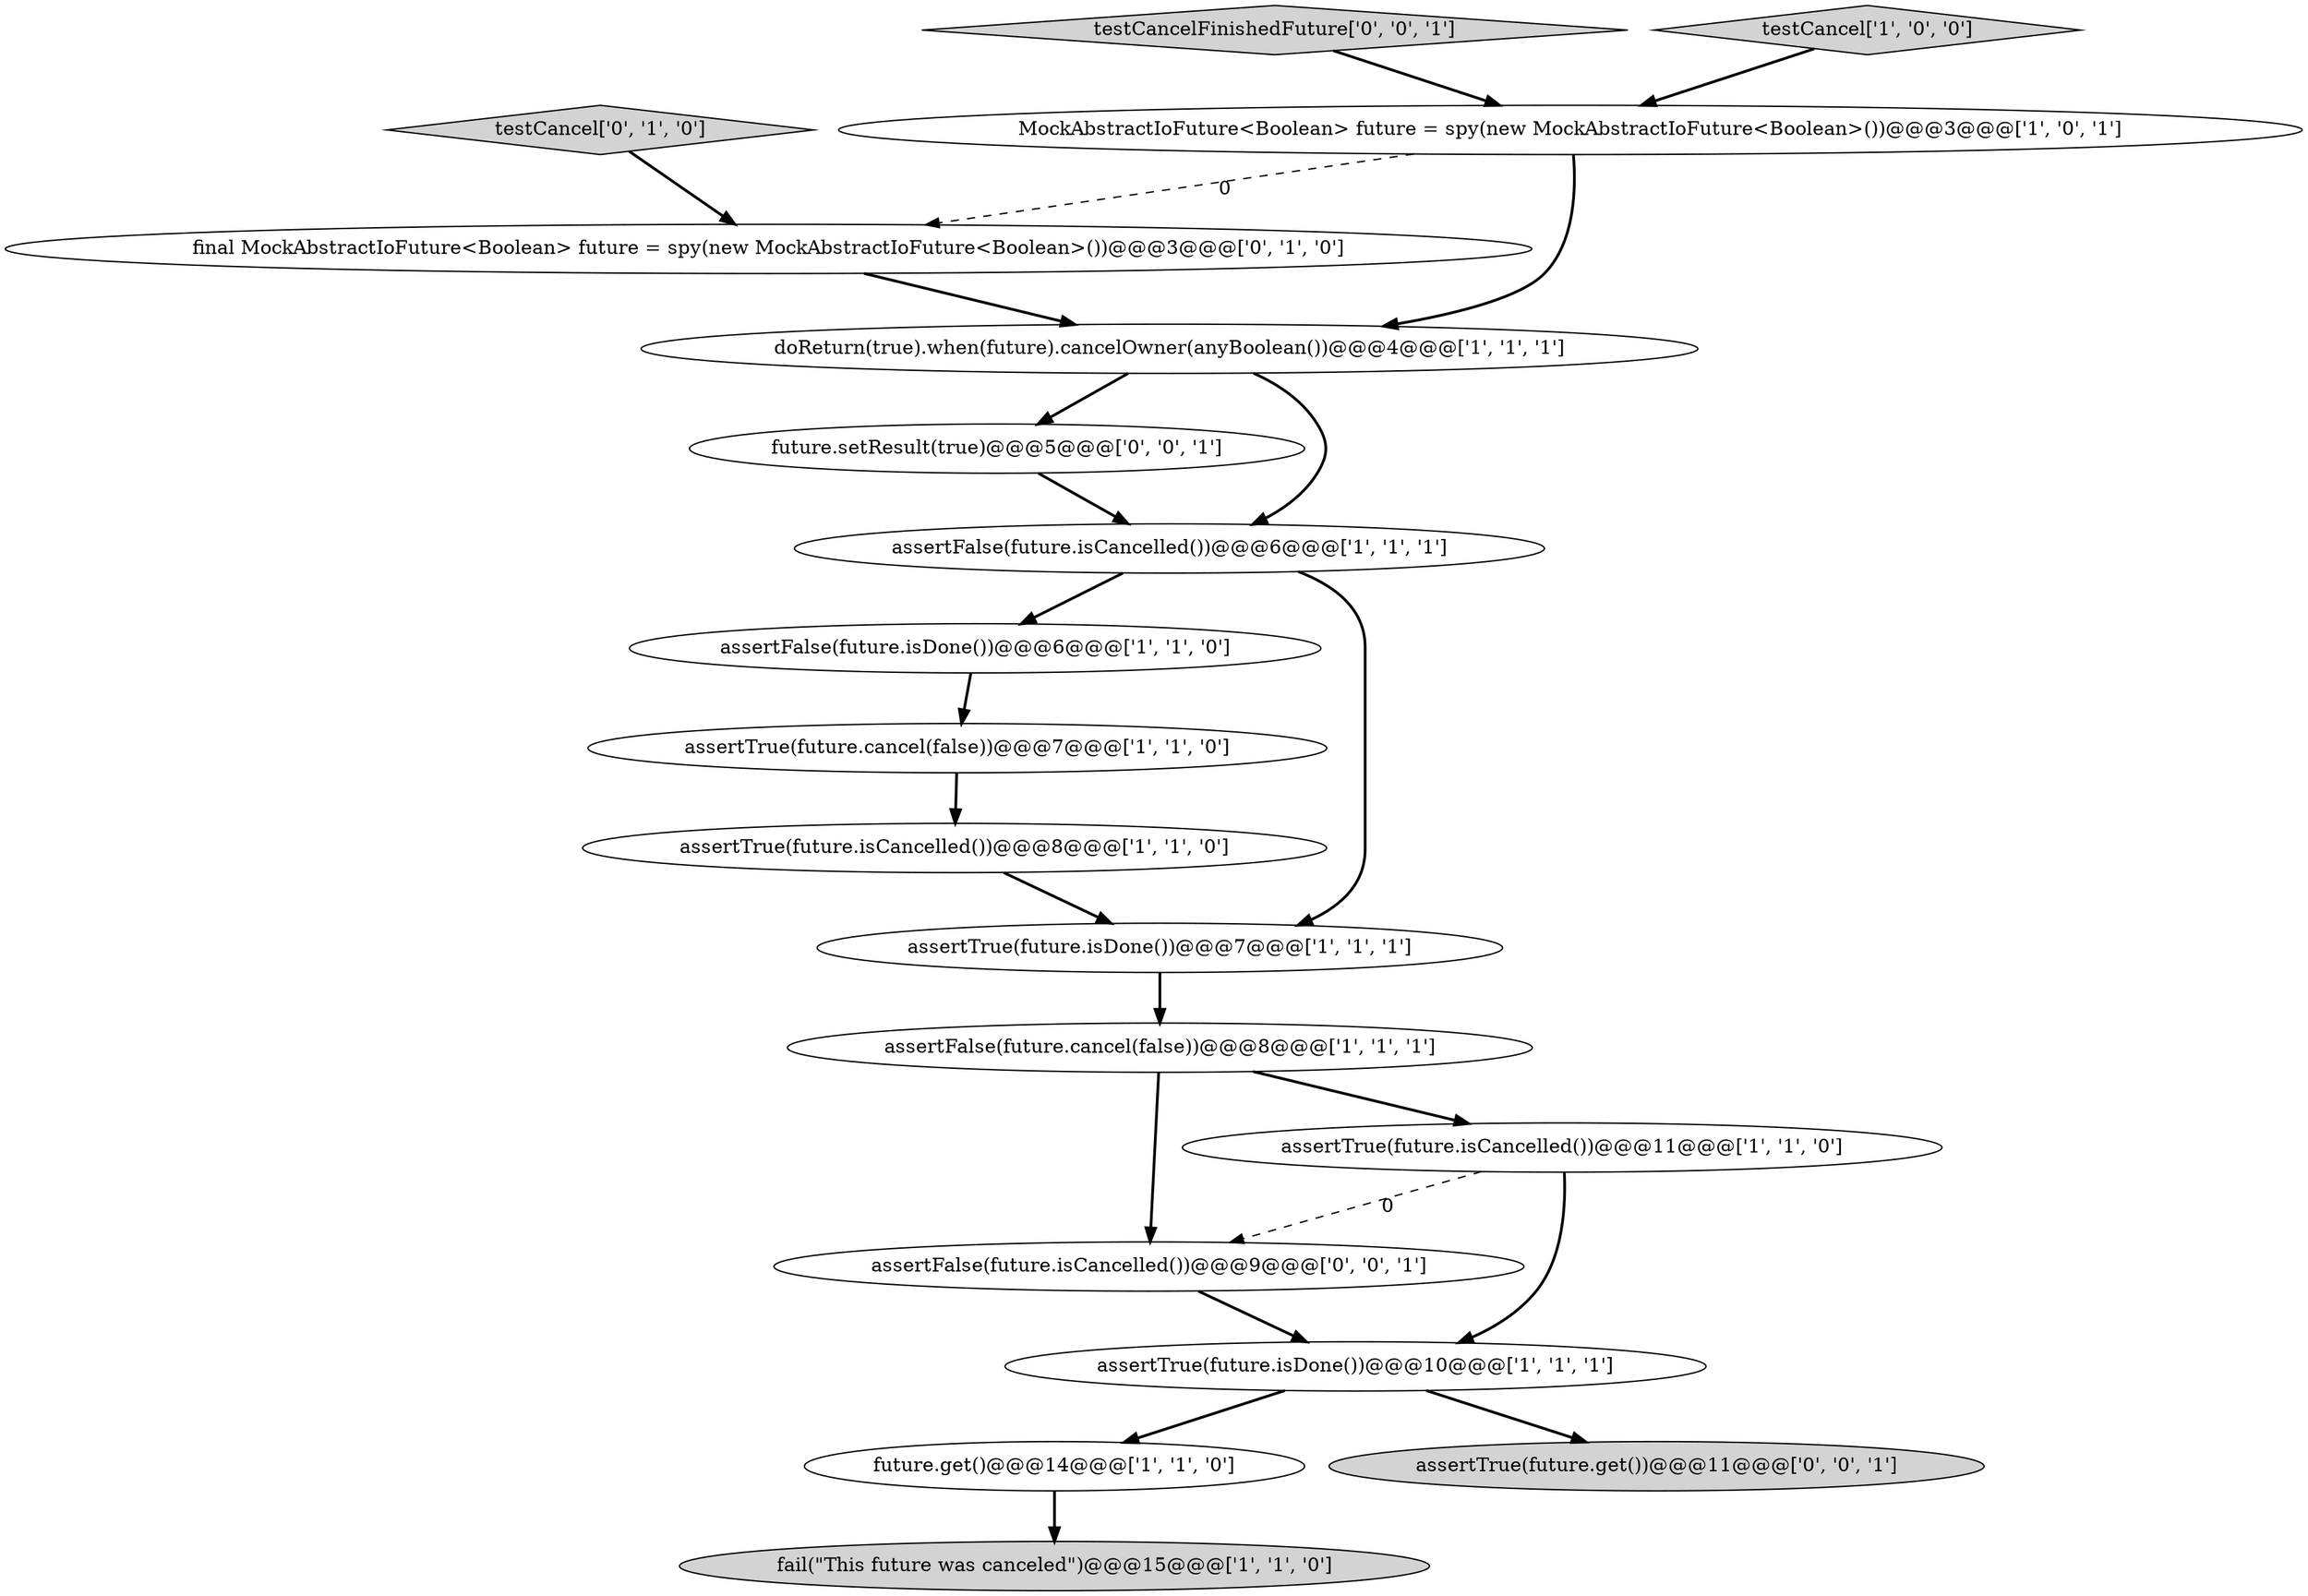digraph {
12 [style = filled, label = "MockAbstractIoFuture<Boolean> future = spy(new MockAbstractIoFuture<Boolean>())@@@3@@@['1', '0', '1']", fillcolor = white, shape = ellipse image = "AAA0AAABBB1BBB"];
0 [style = filled, label = "assertFalse(future.isDone())@@@6@@@['1', '1', '0']", fillcolor = white, shape = ellipse image = "AAA0AAABBB1BBB"];
1 [style = filled, label = "assertFalse(future.cancel(false))@@@8@@@['1', '1', '1']", fillcolor = white, shape = ellipse image = "AAA0AAABBB1BBB"];
7 [style = filled, label = "assertTrue(future.isDone())@@@10@@@['1', '1', '1']", fillcolor = white, shape = ellipse image = "AAA0AAABBB1BBB"];
13 [style = filled, label = "final MockAbstractIoFuture<Boolean> future = spy(new MockAbstractIoFuture<Boolean>())@@@3@@@['0', '1', '0']", fillcolor = white, shape = ellipse image = "AAA1AAABBB2BBB"];
3 [style = filled, label = "fail(\"This future was canceled\")@@@15@@@['1', '1', '0']", fillcolor = lightgray, shape = ellipse image = "AAA0AAABBB1BBB"];
8 [style = filled, label = "assertTrue(future.cancel(false))@@@7@@@['1', '1', '0']", fillcolor = white, shape = ellipse image = "AAA0AAABBB1BBB"];
18 [style = filled, label = "assertFalse(future.isCancelled())@@@9@@@['0', '0', '1']", fillcolor = white, shape = ellipse image = "AAA0AAABBB3BBB"];
4 [style = filled, label = "assertTrue(future.isCancelled())@@@11@@@['1', '1', '0']", fillcolor = white, shape = ellipse image = "AAA0AAABBB1BBB"];
16 [style = filled, label = "future.setResult(true)@@@5@@@['0', '0', '1']", fillcolor = white, shape = ellipse image = "AAA0AAABBB3BBB"];
6 [style = filled, label = "doReturn(true).when(future).cancelOwner(anyBoolean())@@@4@@@['1', '1', '1']", fillcolor = white, shape = ellipse image = "AAA0AAABBB1BBB"];
2 [style = filled, label = "future.get()@@@14@@@['1', '1', '0']", fillcolor = white, shape = ellipse image = "AAA0AAABBB1BBB"];
10 [style = filled, label = "assertTrue(future.isDone())@@@7@@@['1', '1', '1']", fillcolor = white, shape = ellipse image = "AAA0AAABBB1BBB"];
17 [style = filled, label = "testCancelFinishedFuture['0', '0', '1']", fillcolor = lightgray, shape = diamond image = "AAA0AAABBB3BBB"];
11 [style = filled, label = "testCancel['1', '0', '0']", fillcolor = lightgray, shape = diamond image = "AAA0AAABBB1BBB"];
9 [style = filled, label = "assertTrue(future.isCancelled())@@@8@@@['1', '1', '0']", fillcolor = white, shape = ellipse image = "AAA0AAABBB1BBB"];
5 [style = filled, label = "assertFalse(future.isCancelled())@@@6@@@['1', '1', '1']", fillcolor = white, shape = ellipse image = "AAA0AAABBB1BBB"];
14 [style = filled, label = "testCancel['0', '1', '0']", fillcolor = lightgray, shape = diamond image = "AAA0AAABBB2BBB"];
15 [style = filled, label = "assertTrue(future.get())@@@11@@@['0', '0', '1']", fillcolor = lightgray, shape = ellipse image = "AAA0AAABBB3BBB"];
8->9 [style = bold, label=""];
4->7 [style = bold, label=""];
11->12 [style = bold, label=""];
13->6 [style = bold, label=""];
14->13 [style = bold, label=""];
1->18 [style = bold, label=""];
17->12 [style = bold, label=""];
0->8 [style = bold, label=""];
7->2 [style = bold, label=""];
5->10 [style = bold, label=""];
2->3 [style = bold, label=""];
6->16 [style = bold, label=""];
10->1 [style = bold, label=""];
5->0 [style = bold, label=""];
6->5 [style = bold, label=""];
12->13 [style = dashed, label="0"];
1->4 [style = bold, label=""];
16->5 [style = bold, label=""];
4->18 [style = dashed, label="0"];
7->15 [style = bold, label=""];
12->6 [style = bold, label=""];
9->10 [style = bold, label=""];
18->7 [style = bold, label=""];
}
